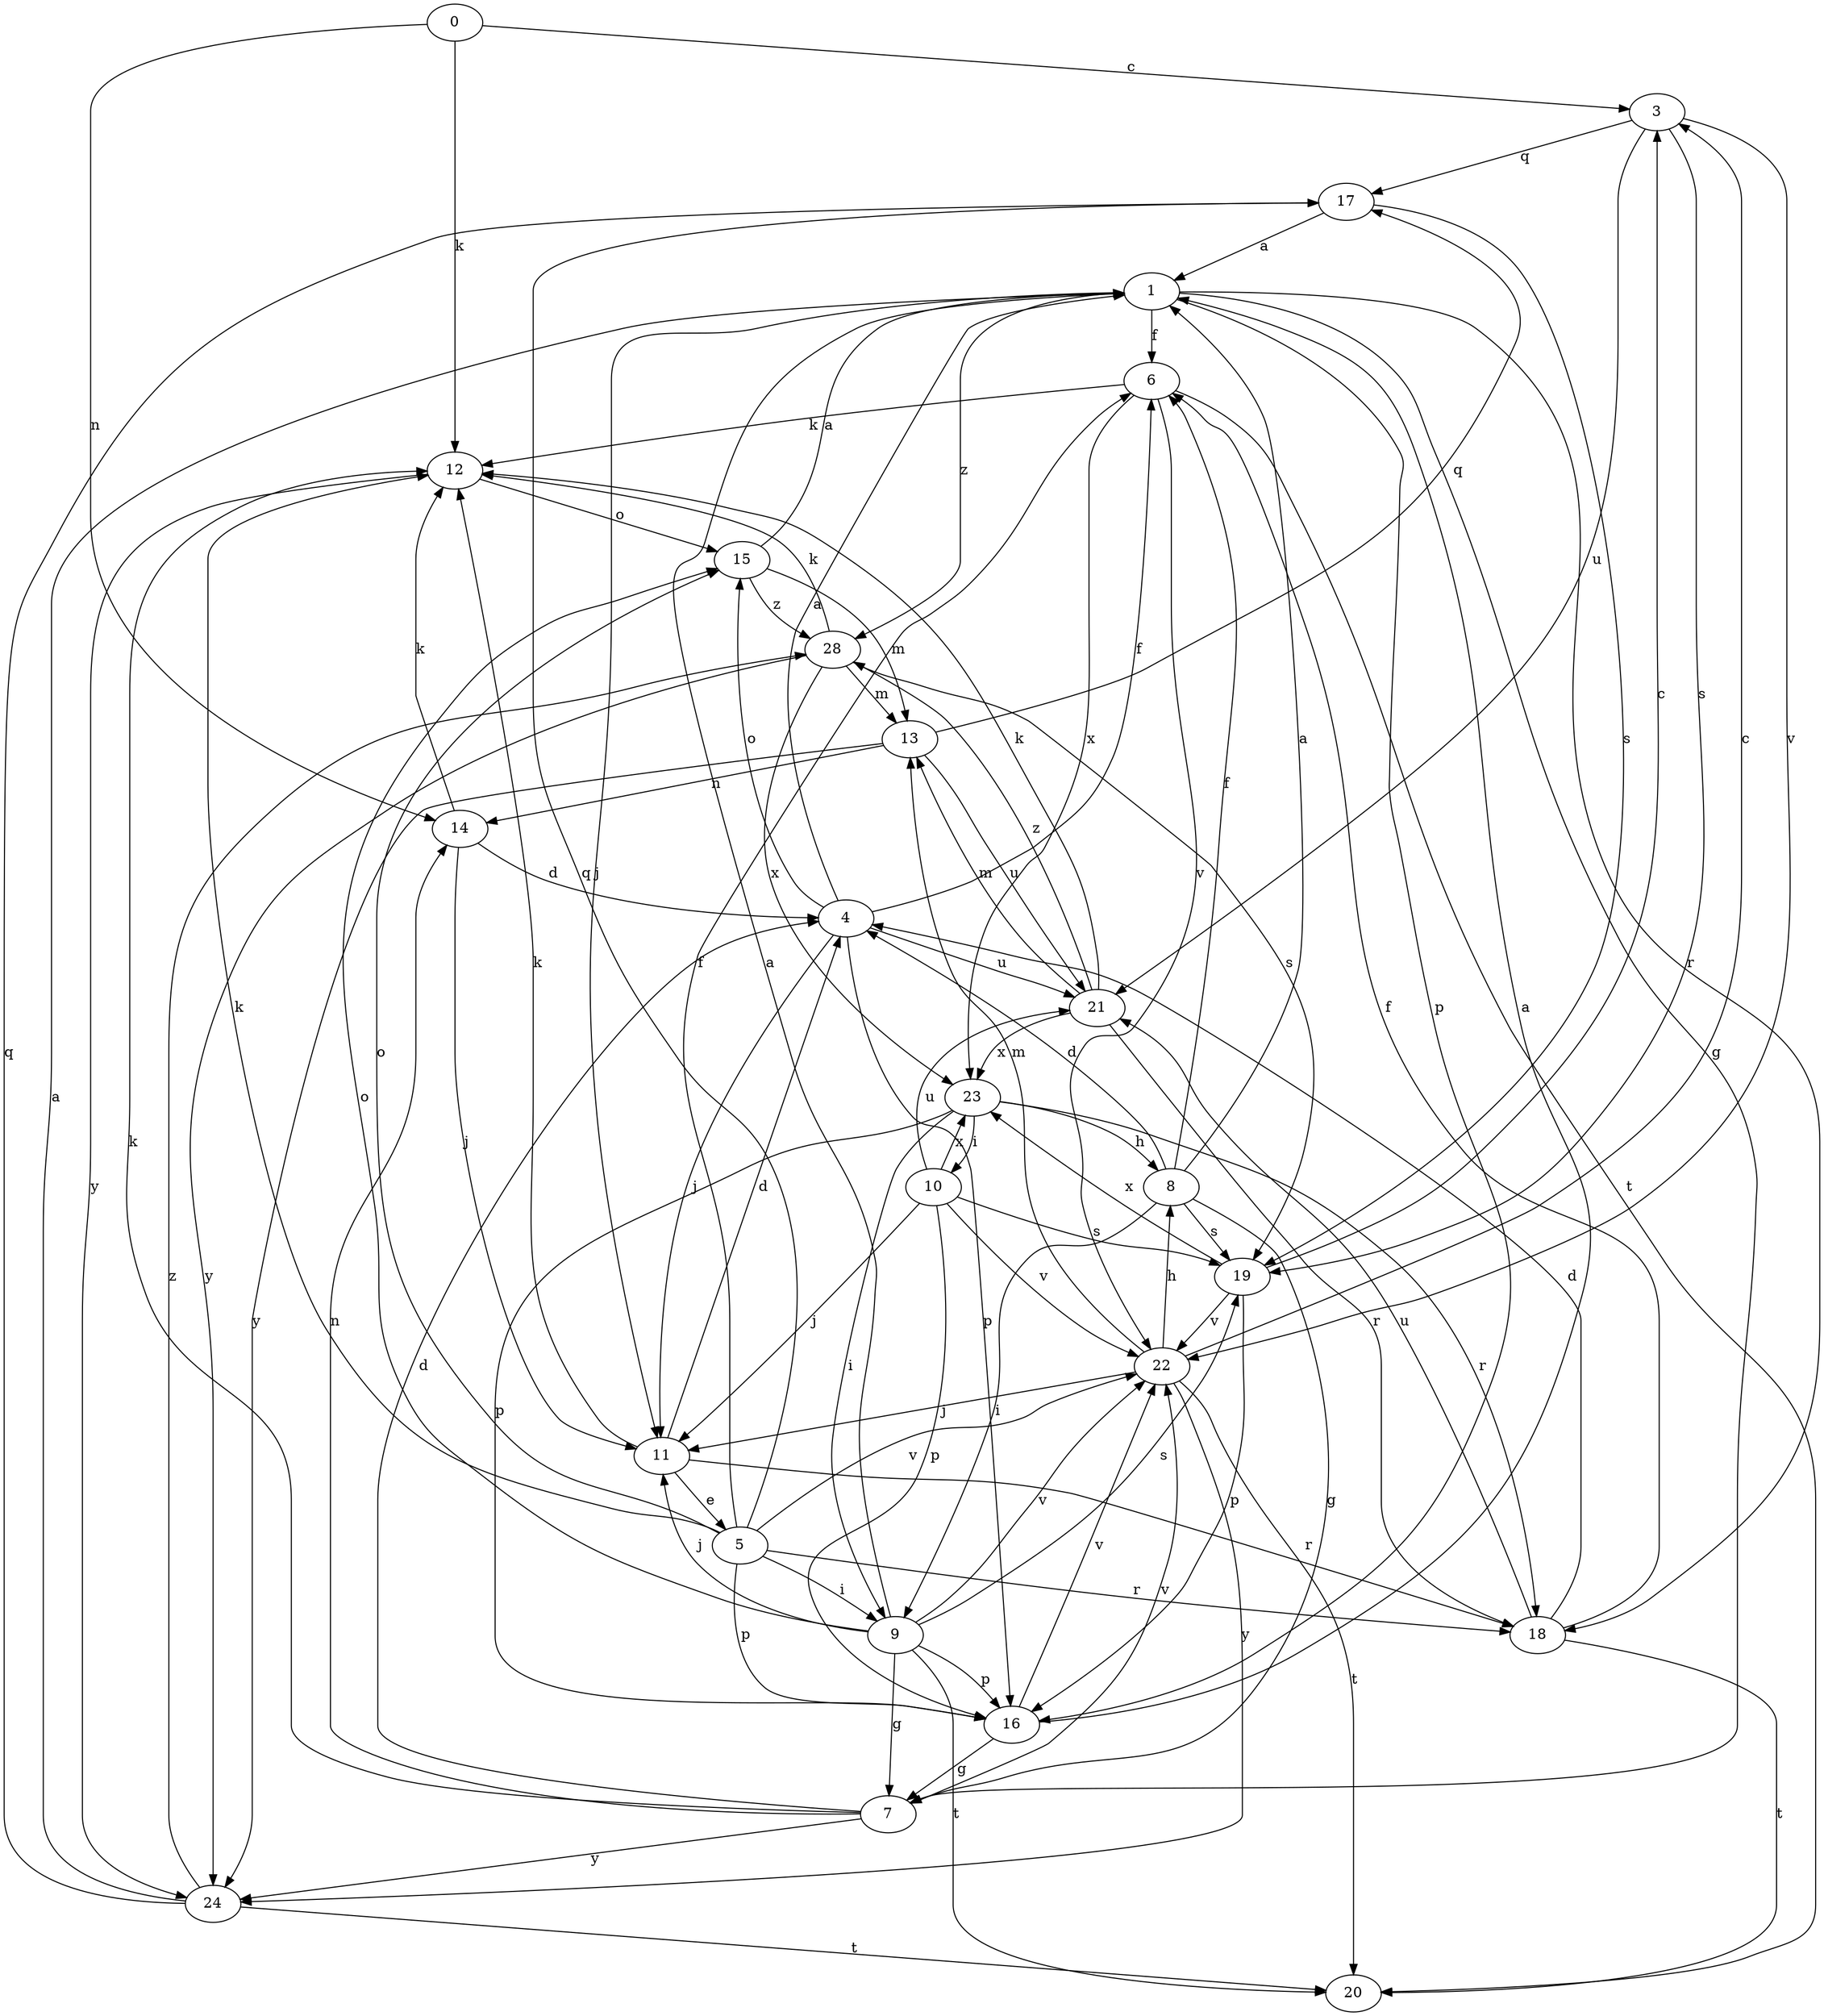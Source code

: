 strict digraph  {
0;
1;
3;
4;
5;
6;
7;
8;
9;
10;
11;
12;
13;
14;
15;
16;
17;
18;
19;
20;
21;
22;
23;
24;
28;
0 -> 3  [label=c];
0 -> 12  [label=k];
0 -> 14  [label=n];
1 -> 6  [label=f];
1 -> 7  [label=g];
1 -> 11  [label=j];
1 -> 16  [label=p];
1 -> 18  [label=r];
1 -> 28  [label=z];
3 -> 17  [label=q];
3 -> 19  [label=s];
3 -> 21  [label=u];
3 -> 22  [label=v];
4 -> 1  [label=a];
4 -> 6  [label=f];
4 -> 11  [label=j];
4 -> 15  [label=o];
4 -> 16  [label=p];
4 -> 21  [label=u];
5 -> 6  [label=f];
5 -> 9  [label=i];
5 -> 12  [label=k];
5 -> 15  [label=o];
5 -> 16  [label=p];
5 -> 17  [label=q];
5 -> 18  [label=r];
5 -> 22  [label=v];
6 -> 12  [label=k];
6 -> 20  [label=t];
6 -> 22  [label=v];
6 -> 23  [label=x];
7 -> 4  [label=d];
7 -> 12  [label=k];
7 -> 14  [label=n];
7 -> 22  [label=v];
7 -> 24  [label=y];
8 -> 1  [label=a];
8 -> 4  [label=d];
8 -> 6  [label=f];
8 -> 7  [label=g];
8 -> 9  [label=i];
8 -> 19  [label=s];
9 -> 1  [label=a];
9 -> 7  [label=g];
9 -> 11  [label=j];
9 -> 15  [label=o];
9 -> 16  [label=p];
9 -> 19  [label=s];
9 -> 20  [label=t];
9 -> 22  [label=v];
10 -> 11  [label=j];
10 -> 16  [label=p];
10 -> 19  [label=s];
10 -> 21  [label=u];
10 -> 22  [label=v];
10 -> 23  [label=x];
11 -> 4  [label=d];
11 -> 5  [label=e];
11 -> 12  [label=k];
11 -> 18  [label=r];
12 -> 15  [label=o];
12 -> 24  [label=y];
13 -> 14  [label=n];
13 -> 17  [label=q];
13 -> 21  [label=u];
13 -> 24  [label=y];
14 -> 4  [label=d];
14 -> 11  [label=j];
14 -> 12  [label=k];
15 -> 1  [label=a];
15 -> 13  [label=m];
15 -> 28  [label=z];
16 -> 1  [label=a];
16 -> 7  [label=g];
16 -> 22  [label=v];
17 -> 1  [label=a];
17 -> 19  [label=s];
18 -> 4  [label=d];
18 -> 6  [label=f];
18 -> 20  [label=t];
18 -> 21  [label=u];
19 -> 3  [label=c];
19 -> 16  [label=p];
19 -> 22  [label=v];
19 -> 23  [label=x];
21 -> 12  [label=k];
21 -> 13  [label=m];
21 -> 18  [label=r];
21 -> 23  [label=x];
21 -> 28  [label=z];
22 -> 3  [label=c];
22 -> 8  [label=h];
22 -> 11  [label=j];
22 -> 13  [label=m];
22 -> 20  [label=t];
22 -> 24  [label=y];
23 -> 8  [label=h];
23 -> 9  [label=i];
23 -> 10  [label=i];
23 -> 16  [label=p];
23 -> 18  [label=r];
24 -> 1  [label=a];
24 -> 17  [label=q];
24 -> 20  [label=t];
24 -> 28  [label=z];
28 -> 12  [label=k];
28 -> 13  [label=m];
28 -> 19  [label=s];
28 -> 23  [label=x];
28 -> 24  [label=y];
}
